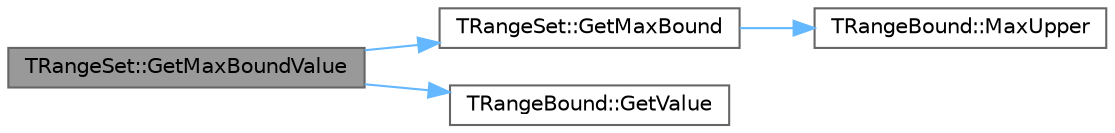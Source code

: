 digraph "TRangeSet::GetMaxBoundValue"
{
 // INTERACTIVE_SVG=YES
 // LATEX_PDF_SIZE
  bgcolor="transparent";
  edge [fontname=Helvetica,fontsize=10,labelfontname=Helvetica,labelfontsize=10];
  node [fontname=Helvetica,fontsize=10,shape=box,height=0.2,width=0.4];
  rankdir="LR";
  Node1 [id="Node000001",label="TRangeSet::GetMaxBoundValue",height=0.2,width=0.4,color="gray40", fillcolor="grey60", style="filled", fontcolor="black",tooltip="Gets the value of the uppermost bound."];
  Node1 -> Node2 [id="edge1_Node000001_Node000002",color="steelblue1",style="solid",tooltip=" "];
  Node2 [id="Node000002",label="TRangeSet::GetMaxBound",height=0.2,width=0.4,color="grey40", fillcolor="white", style="filled",URL="$df/df2/classTRangeSet.html#a12c062c50cc2acd11c05f89e5ed5c350",tooltip="Gets the range set's uppermost bound."];
  Node2 -> Node3 [id="edge2_Node000002_Node000003",color="steelblue1",style="solid",tooltip=" "];
  Node3 [id="Node000003",label="TRangeBound::MaxUpper",height=0.2,width=0.4,color="grey40", fillcolor="white", style="filled",URL="$dc/d71/classTRangeBound.html#a29f4d893d7b46b0d779301d76137067b",tooltip="Returns the greater of two upper bounds."];
  Node1 -> Node4 [id="edge3_Node000001_Node000004",color="steelblue1",style="solid",tooltip=" "];
  Node4 [id="Node000004",label="TRangeBound::GetValue",height=0.2,width=0.4,color="grey40", fillcolor="white", style="filled",URL="$dc/d71/classTRangeBound.html#af1ff0b24c0bdae20475212ff761fd98b",tooltip="Gets the bound's value."];
}
